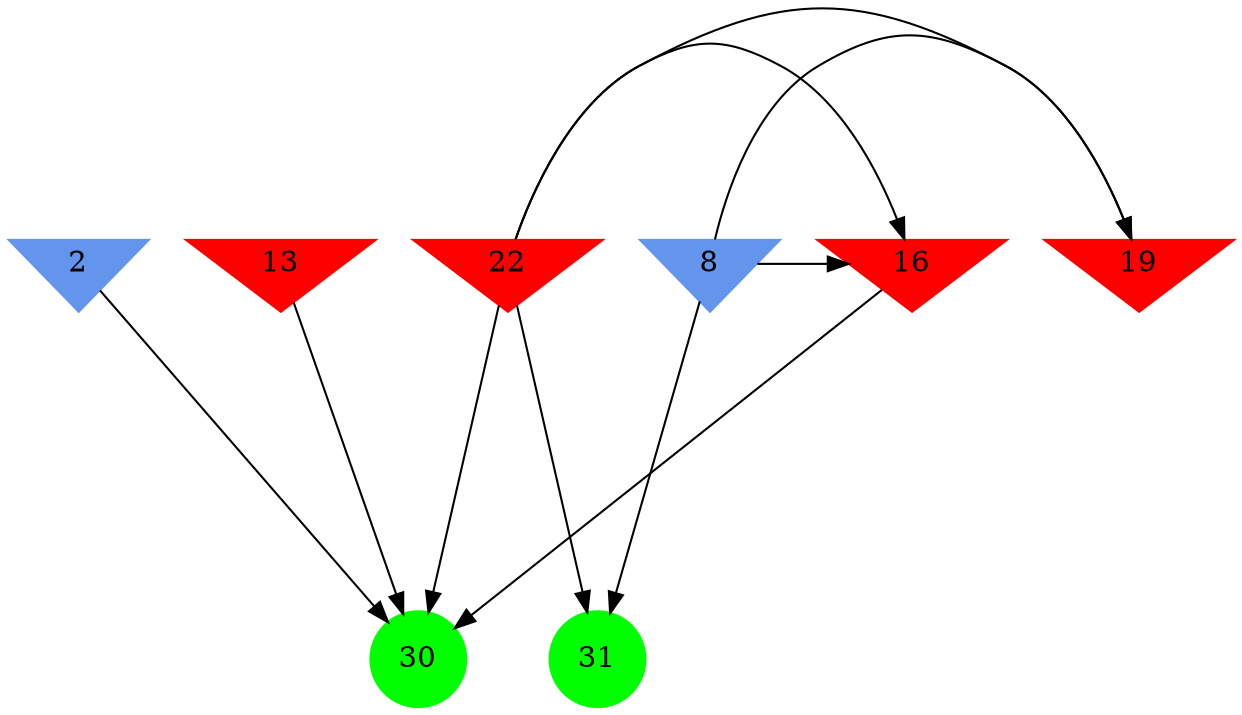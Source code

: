 digraph brain {
	ranksep=2.0;
	2 [shape=invtriangle,style=filled,color=cornflowerblue];
	8 [shape=invtriangle,style=filled,color=cornflowerblue];
	13 [shape=invtriangle,style=filled,color=red];
	16 [shape=invtriangle,style=filled,color=red];
	19 [shape=invtriangle,style=filled,color=red];
	22 [shape=invtriangle,style=filled,color=red];
	30 [shape=circle,style=filled,color=green];
	31 [shape=circle,style=filled,color=green];
	22	->	19;
	22	->	31;
	22	->	16;
	8	->	19;
	8	->	31;
	8	->	16;
	22	->	30;
	2	->	30;
	16	->	30;
	13	->	30;
	{ rank=same; 2; 8; 13; 16; 19; 22; }
	{ rank=same; }
	{ rank=same; 30; 31; }
}

